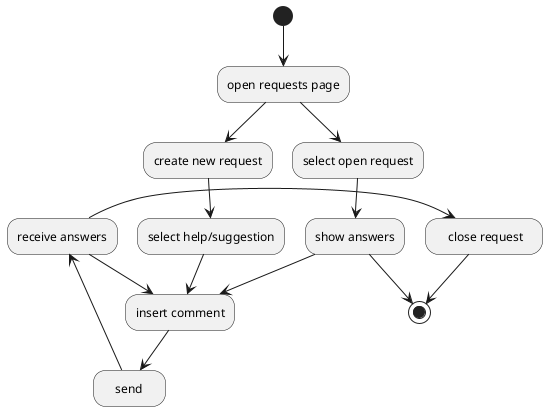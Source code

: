 @startuml

skinparam style strictuml
skinparam monochrome true

(*) --> "open requests page"

"open requests page"-->"create new request"

"open requests page"-->"select open request"

"select open request"-->"show answers"

"show answers"-->"insert comment"

"show answers"-->(*)

"create new request"-->"select help/suggestion"

"select help/suggestion"-->"insert comment"

"insert comment"-->"    send    "

"receive answers"-->"insert comment"


"receive answers"->"    close request   "

"    send    "-->"receive answers"

"    close request   "-->(*)

@enduml
